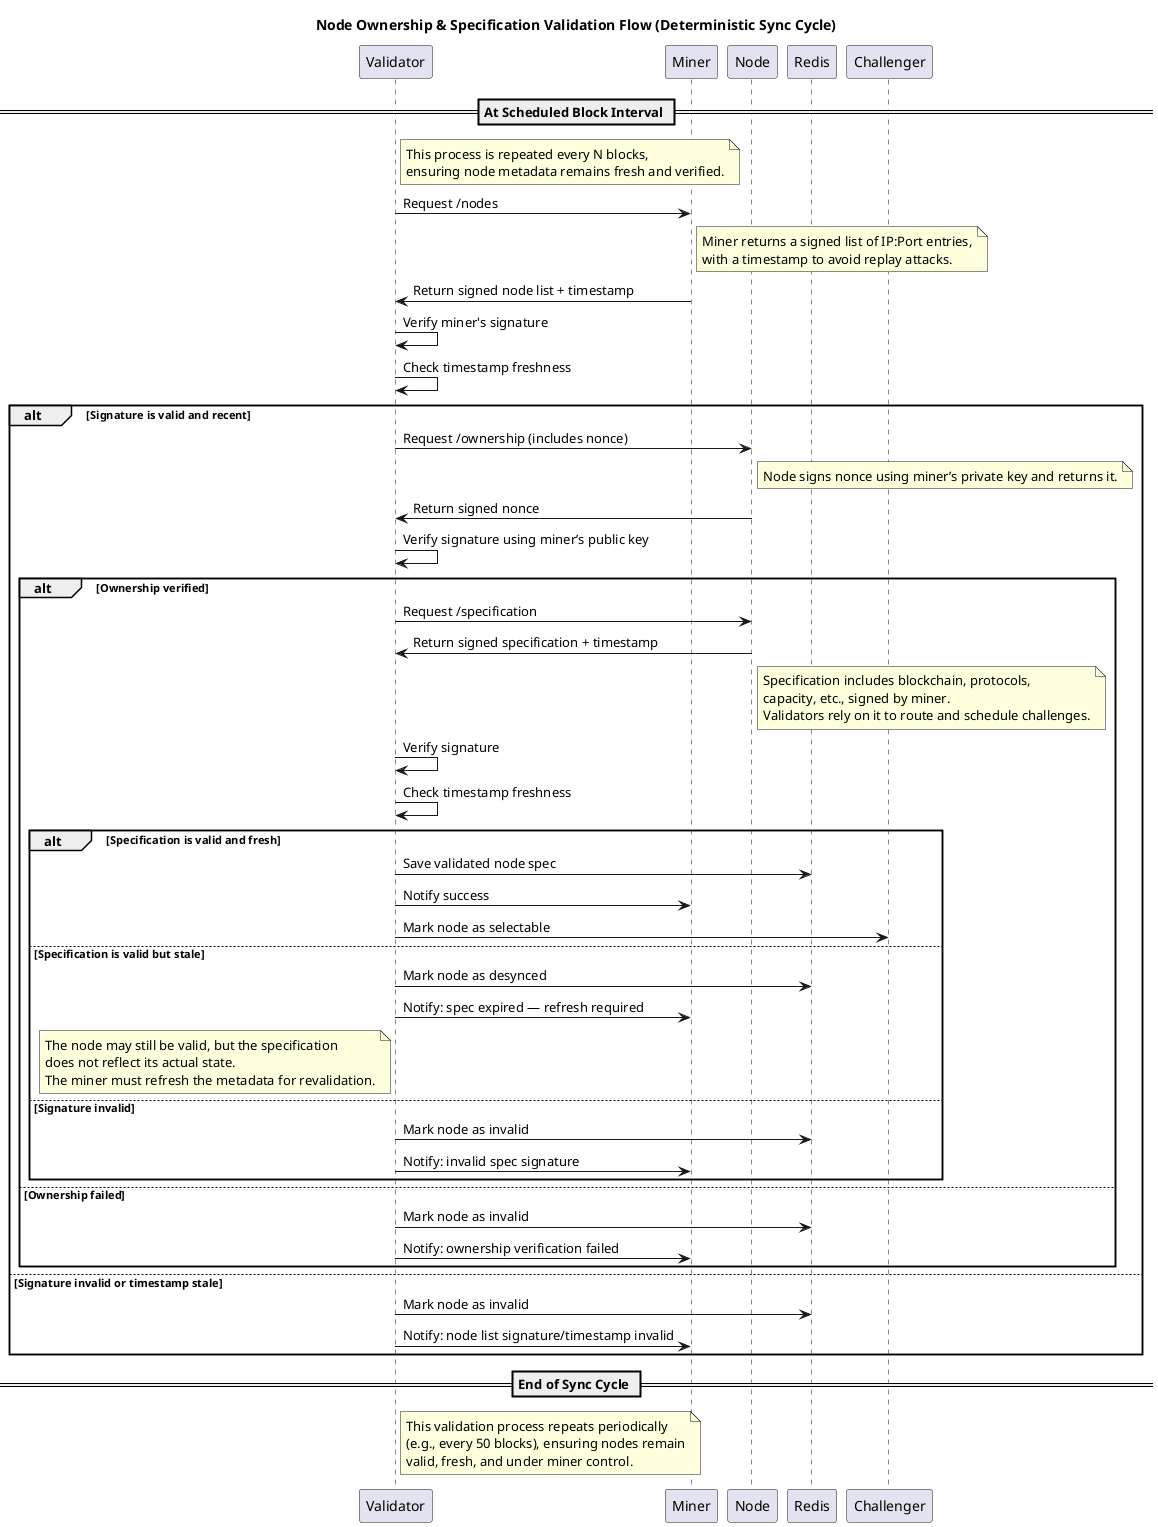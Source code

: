 @startuml
title Node Ownership & Specification Validation Flow (Deterministic Sync Cycle)

participant "Validator" as Validator
participant "Miner" as Miner
participant "Node" as Node
participant "Redis" as Redis
participant "Challenger" as Challenger

== At Scheduled Block Interval ==
note right of Validator
This process is repeated every N blocks,
ensuring node metadata remains fresh and verified.
end note

' STEP 1: Miner submits node list
Validator -> Miner : Request /nodes
note right of Miner
Miner returns a signed list of IP:Port entries,
with a timestamp to avoid replay attacks.
end note

Miner -> Validator : Return signed node list + timestamp
Validator -> Validator : Verify miner's signature
Validator -> Validator : Check timestamp freshness

alt Signature is valid and recent
    ' STEP 2: Verify live node & ownership
    Validator -> Node : Request /ownership (includes nonce)
    note right of Node
    Node signs nonce using miner’s private key and returns it.
    end note

    Node -> Validator : Return signed nonce
    Validator -> Validator : Verify signature using miner’s public key

    alt Ownership verified
        ' STEP 3: Fetch node specification
        Validator -> Node : Request /specification
        Node -> Validator : Return signed specification + timestamp

        note right of Node
        Specification includes blockchain, protocols,
        capacity, etc., signed by miner.
        Validators rely on it to route and schedule challenges.
        end note

        Validator -> Validator : Verify signature
        Validator -> Validator : Check timestamp freshness

        alt Specification is valid and fresh
            Validator -> Redis : Save validated node spec
            Validator -> Miner : Notify success
            Validator -> Challenger : Mark node as selectable
        else Specification is valid but stale
            Validator -> Redis : Mark node as desynced
            Validator -> Miner : Notify: spec expired — refresh required
            note left of Validator
            The node may still be valid, but the specification
            does not reflect its actual state.
            The miner must refresh the metadata for revalidation.
            end note
        else Signature invalid
            Validator -> Redis : Mark node as invalid
            Validator -> Miner : Notify: invalid spec signature
        end
    else Ownership failed
        Validator -> Redis : Mark node as invalid
        Validator -> Miner : Notify: ownership verification failed
    end
else Signature invalid or timestamp stale
    Validator -> Redis : Mark node as invalid
    Validator -> Miner : Notify: node list signature/timestamp invalid
end

== End of Sync Cycle ==
note right of Validator
This validation process repeats periodically
(e.g., every 50 blocks), ensuring nodes remain
valid, fresh, and under miner control.
end note

@enduml
